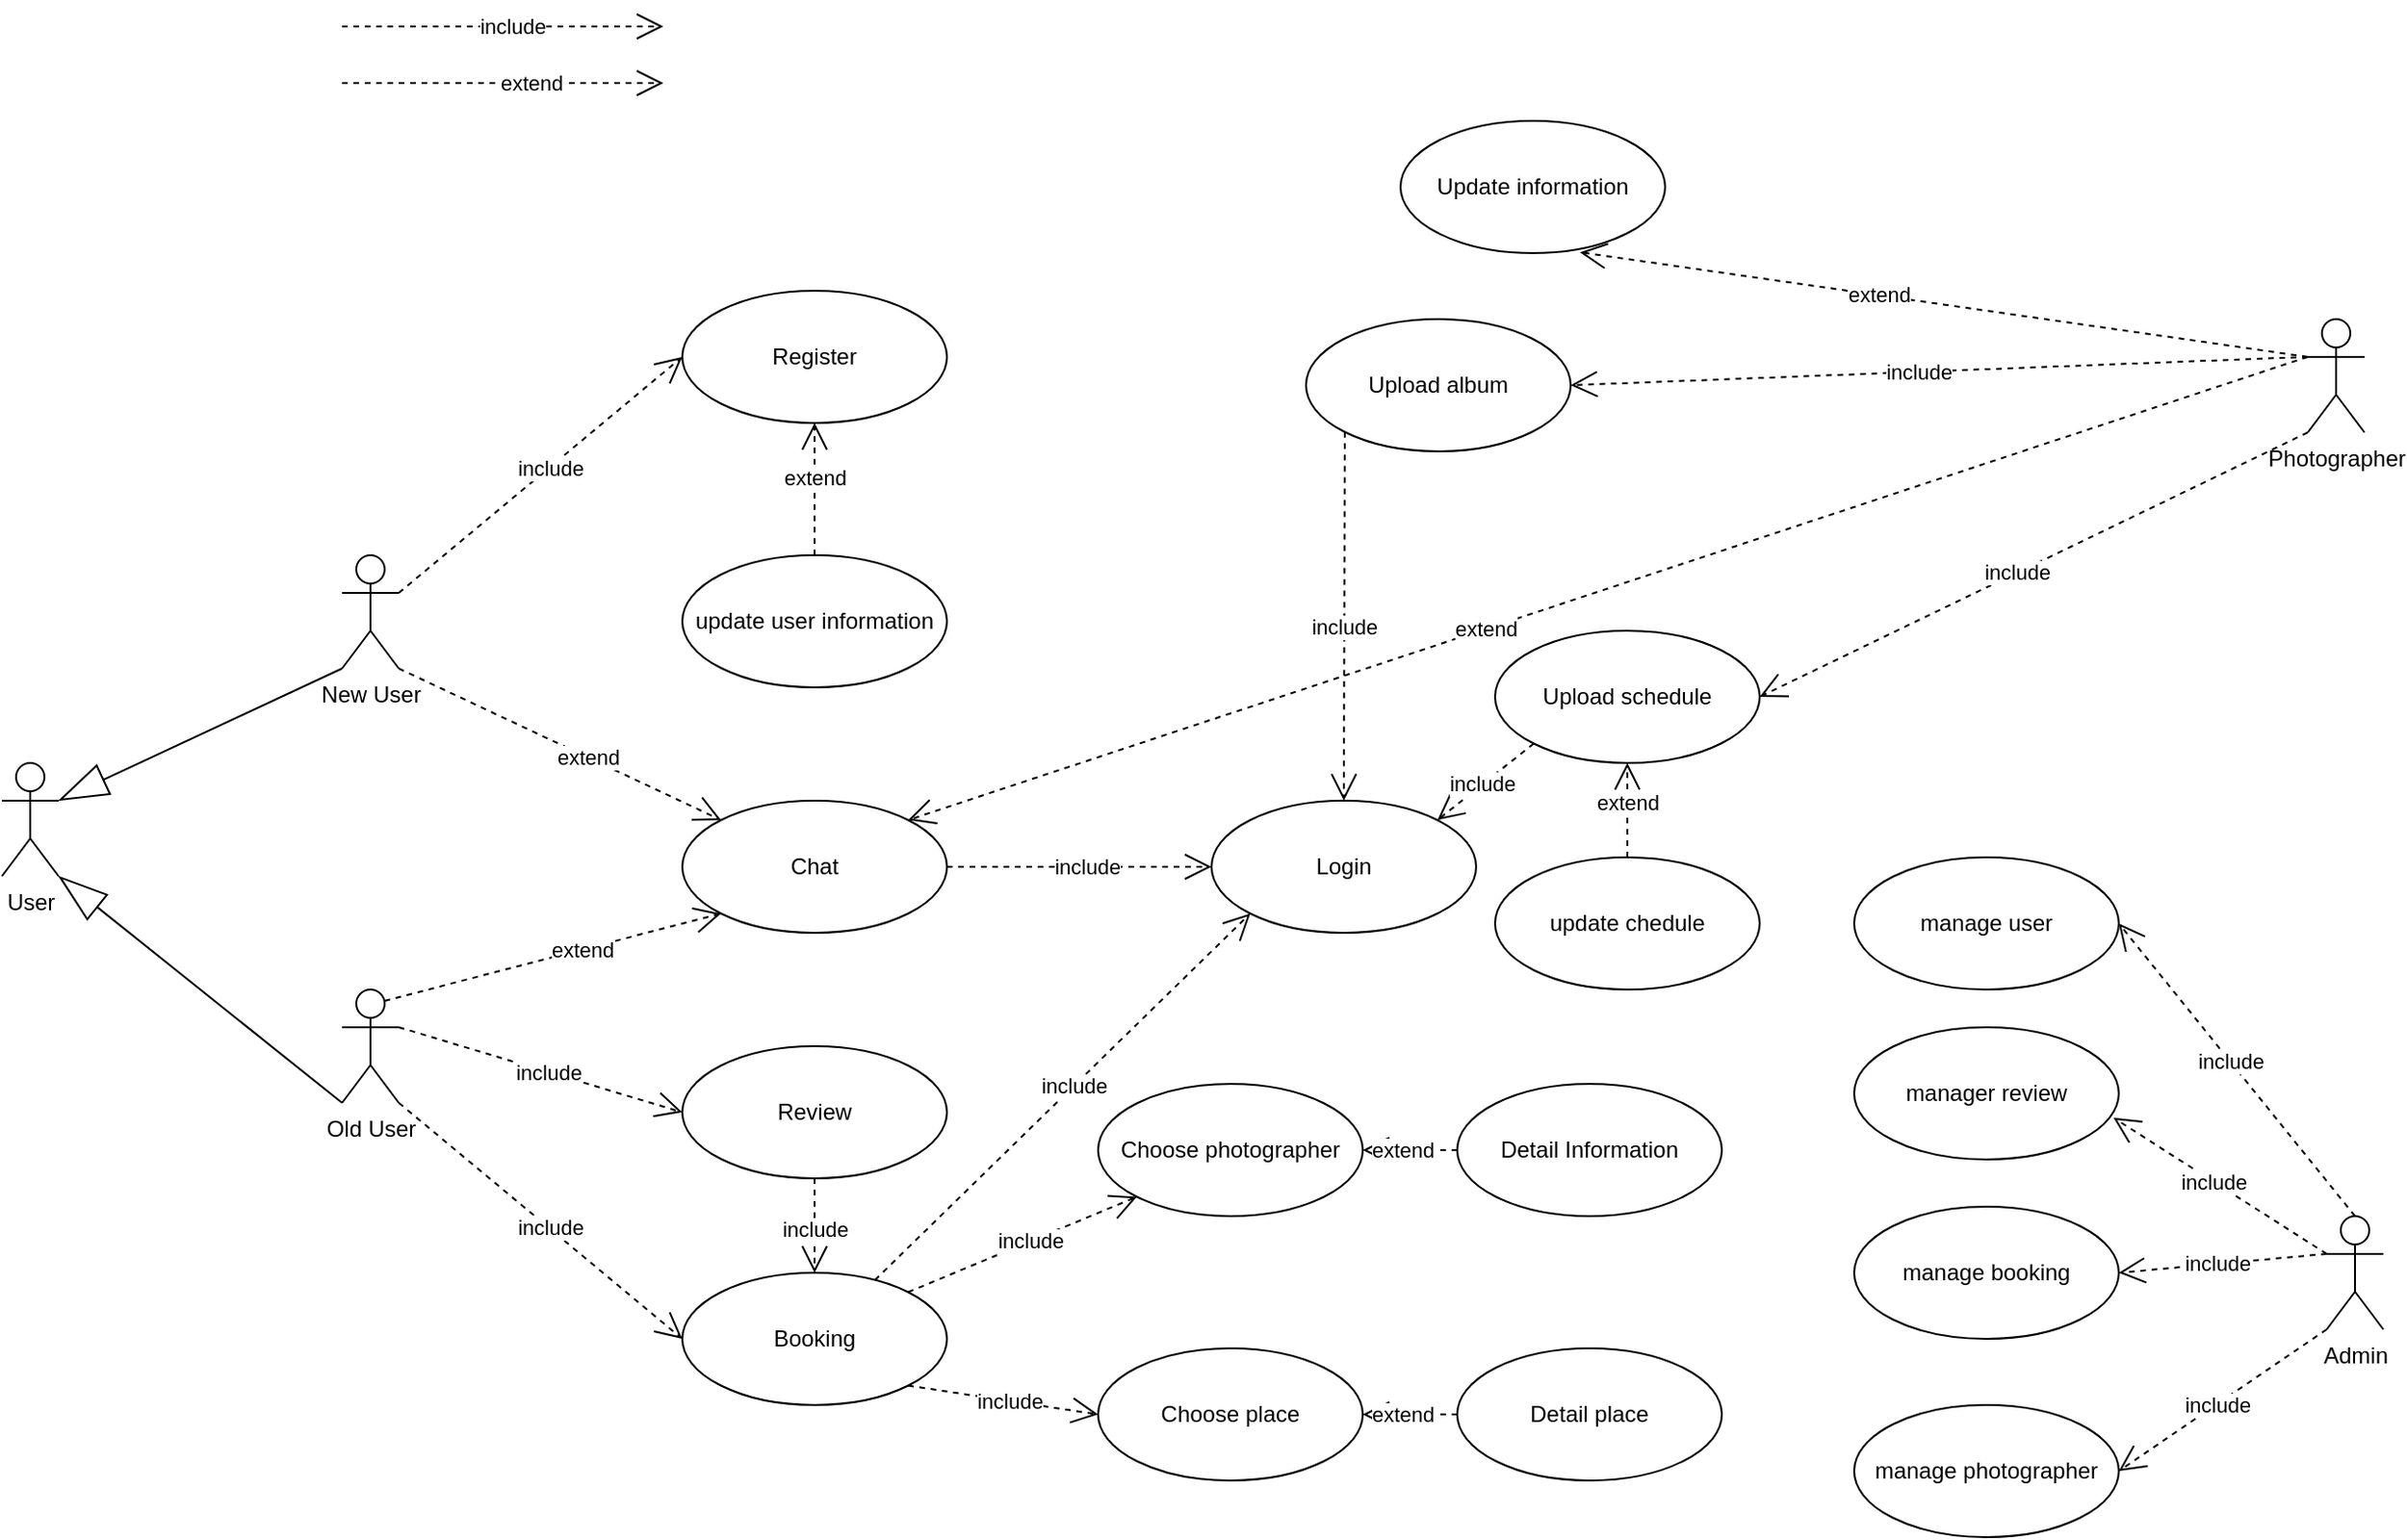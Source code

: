 <mxfile version="13.7.9" type="github">
  <diagram id="EGZNZqLGof7JbSLH0rr6" name="Page-1">
    <mxGraphModel dx="1426" dy="783" grid="1" gridSize="10" guides="1" tooltips="1" connect="1" arrows="1" fold="1" page="1" pageScale="1" pageWidth="1100" pageHeight="1700" math="0" shadow="0">
      <root>
        <mxCell id="0" />
        <mxCell id="1" parent="0" />
        <mxCell id="xwwWXdzjIdcxHAzQ7T1N-3" value="User" style="shape=umlActor;verticalLabelPosition=bottom;verticalAlign=top;html=1;" vertex="1" parent="1">
          <mxGeometry x="90" y="820" width="30" height="60" as="geometry" />
        </mxCell>
        <mxCell id="xwwWXdzjIdcxHAzQ7T1N-4" value="New User" style="shape=umlActor;verticalLabelPosition=bottom;verticalAlign=top;html=1;" vertex="1" parent="1">
          <mxGeometry x="270" y="710" width="30" height="60" as="geometry" />
        </mxCell>
        <mxCell id="xwwWXdzjIdcxHAzQ7T1N-7" value="Old User" style="shape=umlActor;verticalLabelPosition=bottom;verticalAlign=top;html=1;" vertex="1" parent="1">
          <mxGeometry x="270" y="940" width="30" height="60" as="geometry" />
        </mxCell>
        <mxCell id="xwwWXdzjIdcxHAzQ7T1N-8" value="Register" style="ellipse;whiteSpace=wrap;html=1;" vertex="1" parent="1">
          <mxGeometry x="450" y="570" width="140" height="70" as="geometry" />
        </mxCell>
        <mxCell id="xwwWXdzjIdcxHAzQ7T1N-9" value="Chat" style="ellipse;whiteSpace=wrap;html=1;" vertex="1" parent="1">
          <mxGeometry x="450" y="840" width="140" height="70" as="geometry" />
        </mxCell>
        <mxCell id="xwwWXdzjIdcxHAzQ7T1N-10" value="Login" style="ellipse;whiteSpace=wrap;html=1;" vertex="1" parent="1">
          <mxGeometry x="730" y="840" width="140" height="70" as="geometry" />
        </mxCell>
        <mxCell id="xwwWXdzjIdcxHAzQ7T1N-11" value="Booking" style="ellipse;whiteSpace=wrap;html=1;" vertex="1" parent="1">
          <mxGeometry x="450" y="1090" width="140" height="70" as="geometry" />
        </mxCell>
        <mxCell id="xwwWXdzjIdcxHAzQ7T1N-12" value="Choose photographer" style="ellipse;whiteSpace=wrap;html=1;" vertex="1" parent="1">
          <mxGeometry x="670" y="990" width="140" height="70" as="geometry" />
        </mxCell>
        <mxCell id="xwwWXdzjIdcxHAzQ7T1N-13" value="Choose place" style="ellipse;whiteSpace=wrap;html=1;" vertex="1" parent="1">
          <mxGeometry x="670" y="1130" width="140" height="70" as="geometry" />
        </mxCell>
        <mxCell id="xwwWXdzjIdcxHAzQ7T1N-14" value="Review" style="ellipse;whiteSpace=wrap;html=1;" vertex="1" parent="1">
          <mxGeometry x="450" y="970" width="140" height="70" as="geometry" />
        </mxCell>
        <mxCell id="xwwWXdzjIdcxHAzQ7T1N-15" value="Upload album" style="ellipse;whiteSpace=wrap;html=1;" vertex="1" parent="1">
          <mxGeometry x="780" y="585" width="140" height="70" as="geometry" />
        </mxCell>
        <mxCell id="xwwWXdzjIdcxHAzQ7T1N-16" value="Photographer" style="shape=umlActor;verticalLabelPosition=bottom;verticalAlign=top;html=1;" vertex="1" parent="1">
          <mxGeometry x="1310" y="585" width="30" height="60" as="geometry" />
        </mxCell>
        <mxCell id="xwwWXdzjIdcxHAzQ7T1N-17" value="Admin" style="shape=umlActor;verticalLabelPosition=bottom;verticalAlign=top;html=1;" vertex="1" parent="1">
          <mxGeometry x="1320" y="1060" width="30" height="60" as="geometry" />
        </mxCell>
        <mxCell id="xwwWXdzjIdcxHAzQ7T1N-19" value="Upload schedule" style="ellipse;whiteSpace=wrap;html=1;" vertex="1" parent="1">
          <mxGeometry x="880" y="750" width="140" height="70" as="geometry" />
        </mxCell>
        <mxCell id="xwwWXdzjIdcxHAzQ7T1N-22" value="" style="endArrow=blockThin;endFill=0;endSize=24;html=1;exitX=0;exitY=1;exitDx=0;exitDy=0;exitPerimeter=0;entryX=1;entryY=0.333;entryDx=0;entryDy=0;entryPerimeter=0;" edge="1" parent="1" source="xwwWXdzjIdcxHAzQ7T1N-4" target="xwwWXdzjIdcxHAzQ7T1N-3">
          <mxGeometry width="160" relative="1" as="geometry">
            <mxPoint x="230" y="820" as="sourcePoint" />
            <mxPoint x="390" y="820" as="targetPoint" />
          </mxGeometry>
        </mxCell>
        <mxCell id="xwwWXdzjIdcxHAzQ7T1N-23" value="" style="endArrow=blockThin;endFill=0;endSize=24;html=1;exitX=0;exitY=1;exitDx=0;exitDy=0;exitPerimeter=0;entryX=1;entryY=1;entryDx=0;entryDy=0;entryPerimeter=0;" edge="1" parent="1" source="xwwWXdzjIdcxHAzQ7T1N-7" target="xwwWXdzjIdcxHAzQ7T1N-3">
          <mxGeometry width="160" relative="1" as="geometry">
            <mxPoint x="190" y="910" as="sourcePoint" />
            <mxPoint x="40" y="980" as="targetPoint" />
          </mxGeometry>
        </mxCell>
        <mxCell id="xwwWXdzjIdcxHAzQ7T1N-24" value="include" style="endArrow=open;endSize=12;dashed=1;html=1;" edge="1" parent="1">
          <mxGeometry x="0.059" width="160" relative="1" as="geometry">
            <mxPoint x="270" y="430" as="sourcePoint" />
            <mxPoint x="440" y="430" as="targetPoint" />
            <mxPoint as="offset" />
          </mxGeometry>
        </mxCell>
        <mxCell id="xwwWXdzjIdcxHAzQ7T1N-26" value="extend" style="endArrow=open;endSize=12;dashed=1;html=1;" edge="1" parent="1">
          <mxGeometry x="0.176" width="160" relative="1" as="geometry">
            <mxPoint x="270" y="460" as="sourcePoint" />
            <mxPoint x="440" y="460" as="targetPoint" />
            <mxPoint as="offset" />
          </mxGeometry>
        </mxCell>
        <mxCell id="xwwWXdzjIdcxHAzQ7T1N-27" value="include" style="endArrow=open;endSize=12;dashed=1;html=1;exitX=1;exitY=0.333;exitDx=0;exitDy=0;exitPerimeter=0;entryX=0;entryY=0.5;entryDx=0;entryDy=0;" edge="1" parent="1" source="xwwWXdzjIdcxHAzQ7T1N-4" target="xwwWXdzjIdcxHAzQ7T1N-8">
          <mxGeometry x="0.059" width="160" relative="1" as="geometry">
            <mxPoint x="340" y="670" as="sourcePoint" />
            <mxPoint x="510" y="670" as="targetPoint" />
            <mxPoint as="offset" />
          </mxGeometry>
        </mxCell>
        <mxCell id="xwwWXdzjIdcxHAzQ7T1N-28" value="include" style="endArrow=open;endSize=12;dashed=1;html=1;exitX=0;exitY=0.333;exitDx=0;exitDy=0;exitPerimeter=0;entryX=1;entryY=0.5;entryDx=0;entryDy=0;" edge="1" parent="1" source="xwwWXdzjIdcxHAzQ7T1N-16" target="xwwWXdzjIdcxHAzQ7T1N-15">
          <mxGeometry x="0.059" width="160" relative="1" as="geometry">
            <mxPoint x="1040" y="630" as="sourcePoint" />
            <mxPoint x="1210" y="630" as="targetPoint" />
            <mxPoint as="offset" />
          </mxGeometry>
        </mxCell>
        <mxCell id="xwwWXdzjIdcxHAzQ7T1N-29" value="include" style="endArrow=open;endSize=12;dashed=1;html=1;entryX=1;entryY=0.5;entryDx=0;entryDy=0;exitX=0;exitY=1;exitDx=0;exitDy=0;exitPerimeter=0;" edge="1" parent="1" source="xwwWXdzjIdcxHAzQ7T1N-16" target="xwwWXdzjIdcxHAzQ7T1N-19">
          <mxGeometry x="0.059" width="160" relative="1" as="geometry">
            <mxPoint x="1130" y="670" as="sourcePoint" />
            <mxPoint x="1260" y="550" as="targetPoint" />
            <mxPoint as="offset" />
          </mxGeometry>
        </mxCell>
        <mxCell id="xwwWXdzjIdcxHAzQ7T1N-30" value="Update information" style="ellipse;whiteSpace=wrap;html=1;" vertex="1" parent="1">
          <mxGeometry x="830" y="480" width="140" height="70" as="geometry" />
        </mxCell>
        <mxCell id="xwwWXdzjIdcxHAzQ7T1N-31" value="extend" style="endArrow=open;endSize=12;dashed=1;html=1;exitX=0;exitY=0.333;exitDx=0;exitDy=0;exitPerimeter=0;entryX=0.678;entryY=0.994;entryDx=0;entryDy=0;entryPerimeter=0;" edge="1" parent="1" source="xwwWXdzjIdcxHAzQ7T1N-16" target="xwwWXdzjIdcxHAzQ7T1N-30">
          <mxGeometry x="0.176" width="160" relative="1" as="geometry">
            <mxPoint x="1110" y="560" as="sourcePoint" />
            <mxPoint x="1280" y="560" as="targetPoint" />
            <mxPoint as="offset" />
          </mxGeometry>
        </mxCell>
        <mxCell id="xwwWXdzjIdcxHAzQ7T1N-32" value="extend" style="endArrow=open;endSize=12;dashed=1;html=1;exitX=0.75;exitY=0.1;exitDx=0;exitDy=0;exitPerimeter=0;entryX=0;entryY=1;entryDx=0;entryDy=0;" edge="1" parent="1" source="xwwWXdzjIdcxHAzQ7T1N-7" target="xwwWXdzjIdcxHAzQ7T1N-9">
          <mxGeometry x="0.176" width="160" relative="1" as="geometry">
            <mxPoint x="360" y="910" as="sourcePoint" />
            <mxPoint x="530" y="910" as="targetPoint" />
            <mxPoint as="offset" />
          </mxGeometry>
        </mxCell>
        <mxCell id="xwwWXdzjIdcxHAzQ7T1N-33" value="include" style="endArrow=open;endSize=12;dashed=1;html=1;exitX=1;exitY=0.333;exitDx=0;exitDy=0;exitPerimeter=0;entryX=0;entryY=0.5;entryDx=0;entryDy=0;" edge="1" parent="1" source="xwwWXdzjIdcxHAzQ7T1N-7" target="xwwWXdzjIdcxHAzQ7T1N-14">
          <mxGeometry x="0.059" width="160" relative="1" as="geometry">
            <mxPoint x="410" y="980" as="sourcePoint" />
            <mxPoint x="580" y="980" as="targetPoint" />
            <mxPoint as="offset" />
          </mxGeometry>
        </mxCell>
        <mxCell id="xwwWXdzjIdcxHAzQ7T1N-34" value="include" style="endArrow=open;endSize=12;dashed=1;html=1;exitX=1;exitY=1;exitDx=0;exitDy=0;exitPerimeter=0;entryX=0;entryY=0.5;entryDx=0;entryDy=0;" edge="1" parent="1" source="xwwWXdzjIdcxHAzQ7T1N-7" target="xwwWXdzjIdcxHAzQ7T1N-11">
          <mxGeometry x="0.059" width="160" relative="1" as="geometry">
            <mxPoint x="370" y="1070" as="sourcePoint" />
            <mxPoint x="540" y="1070" as="targetPoint" />
            <mxPoint as="offset" />
          </mxGeometry>
        </mxCell>
        <mxCell id="xwwWXdzjIdcxHAzQ7T1N-35" value="extend" style="endArrow=open;endSize=12;dashed=1;html=1;entryX=1;entryY=0;entryDx=0;entryDy=0;exitX=0;exitY=0.333;exitDx=0;exitDy=0;exitPerimeter=0;" edge="1" parent="1" source="xwwWXdzjIdcxHAzQ7T1N-16" target="xwwWXdzjIdcxHAzQ7T1N-9">
          <mxGeometry x="0.176" width="160" relative="1" as="geometry">
            <mxPoint x="1120" y="670" as="sourcePoint" />
            <mxPoint x="790" y="760" as="targetPoint" />
            <mxPoint as="offset" />
          </mxGeometry>
        </mxCell>
        <mxCell id="xwwWXdzjIdcxHAzQ7T1N-36" value="extend" style="endArrow=open;endSize=12;dashed=1;html=1;exitX=1;exitY=1;exitDx=0;exitDy=0;exitPerimeter=0;entryX=0;entryY=0;entryDx=0;entryDy=0;" edge="1" parent="1" source="xwwWXdzjIdcxHAzQ7T1N-4" target="xwwWXdzjIdcxHAzQ7T1N-9">
          <mxGeometry x="0.176" width="160" relative="1" as="geometry">
            <mxPoint x="470" y="730" as="sourcePoint" />
            <mxPoint x="640" y="730" as="targetPoint" />
            <mxPoint as="offset" />
          </mxGeometry>
        </mxCell>
        <mxCell id="xwwWXdzjIdcxHAzQ7T1N-37" value="include" style="endArrow=open;endSize=12;dashed=1;html=1;exitX=0.5;exitY=1;exitDx=0;exitDy=0;entryX=0.5;entryY=0;entryDx=0;entryDy=0;" edge="1" parent="1" source="xwwWXdzjIdcxHAzQ7T1N-14" target="xwwWXdzjIdcxHAzQ7T1N-11">
          <mxGeometry x="0.059" width="160" relative="1" as="geometry">
            <mxPoint x="580" y="1060" as="sourcePoint" />
            <mxPoint x="750" y="1060" as="targetPoint" />
            <mxPoint as="offset" />
          </mxGeometry>
        </mxCell>
        <mxCell id="xwwWXdzjIdcxHAzQ7T1N-38" value="include" style="endArrow=open;endSize=12;dashed=1;html=1;exitX=1;exitY=0;exitDx=0;exitDy=0;entryX=0;entryY=1;entryDx=0;entryDy=0;" edge="1" parent="1" source="xwwWXdzjIdcxHAzQ7T1N-11" target="xwwWXdzjIdcxHAzQ7T1N-12">
          <mxGeometry x="0.059" width="160" relative="1" as="geometry">
            <mxPoint x="630" y="930" as="sourcePoint" />
            <mxPoint x="800" y="930" as="targetPoint" />
            <mxPoint as="offset" />
          </mxGeometry>
        </mxCell>
        <mxCell id="xwwWXdzjIdcxHAzQ7T1N-39" value="include" style="endArrow=open;endSize=12;dashed=1;html=1;exitX=1;exitY=1;exitDx=0;exitDy=0;entryX=0;entryY=0.5;entryDx=0;entryDy=0;" edge="1" parent="1" source="xwwWXdzjIdcxHAzQ7T1N-11" target="xwwWXdzjIdcxHAzQ7T1N-13">
          <mxGeometry x="0.059" width="160" relative="1" as="geometry">
            <mxPoint x="580" y="940" as="sourcePoint" />
            <mxPoint x="750" y="940" as="targetPoint" />
            <mxPoint as="offset" />
          </mxGeometry>
        </mxCell>
        <mxCell id="xwwWXdzjIdcxHAzQ7T1N-40" value="include" style="endArrow=open;endSize=12;dashed=1;html=1;entryX=0;entryY=1;entryDx=0;entryDy=0;" edge="1" parent="1" source="xwwWXdzjIdcxHAzQ7T1N-11" target="xwwWXdzjIdcxHAzQ7T1N-10">
          <mxGeometry x="0.059" width="160" relative="1" as="geometry">
            <mxPoint x="670" y="900" as="sourcePoint" />
            <mxPoint x="840" y="900" as="targetPoint" />
            <mxPoint as="offset" />
          </mxGeometry>
        </mxCell>
        <mxCell id="xwwWXdzjIdcxHAzQ7T1N-41" value="include" style="endArrow=open;endSize=12;dashed=1;html=1;exitX=1;exitY=0.5;exitDx=0;exitDy=0;entryX=0;entryY=0.5;entryDx=0;entryDy=0;" edge="1" parent="1" source="xwwWXdzjIdcxHAzQ7T1N-9" target="xwwWXdzjIdcxHAzQ7T1N-10">
          <mxGeometry x="0.059" width="160" relative="1" as="geometry">
            <mxPoint x="600" y="730" as="sourcePoint" />
            <mxPoint x="770" y="730" as="targetPoint" />
            <mxPoint as="offset" />
          </mxGeometry>
        </mxCell>
        <mxCell id="xwwWXdzjIdcxHAzQ7T1N-42" value="Detail place" style="ellipse;whiteSpace=wrap;html=1;" vertex="1" parent="1">
          <mxGeometry x="860" y="1130" width="140" height="70" as="geometry" />
        </mxCell>
        <mxCell id="xwwWXdzjIdcxHAzQ7T1N-43" value="Detail Information" style="ellipse;whiteSpace=wrap;html=1;" vertex="1" parent="1">
          <mxGeometry x="860" y="990" width="140" height="70" as="geometry" />
        </mxCell>
        <mxCell id="xwwWXdzjIdcxHAzQ7T1N-44" value="extend" style="endArrow=open;endSize=12;dashed=1;html=1;exitX=0;exitY=0.5;exitDx=0;exitDy=0;entryX=1;entryY=0.5;entryDx=0;entryDy=0;" edge="1" parent="1" source="xwwWXdzjIdcxHAzQ7T1N-42" target="xwwWXdzjIdcxHAzQ7T1N-13">
          <mxGeometry x="0.176" width="160" relative="1" as="geometry">
            <mxPoint x="1060" y="1080" as="sourcePoint" />
            <mxPoint x="1230" y="1080" as="targetPoint" />
            <mxPoint as="offset" />
          </mxGeometry>
        </mxCell>
        <mxCell id="xwwWXdzjIdcxHAzQ7T1N-45" value="extend" style="endArrow=open;endSize=12;dashed=1;html=1;exitX=0;exitY=0.5;exitDx=0;exitDy=0;entryX=1;entryY=0.5;entryDx=0;entryDy=0;" edge="1" parent="1" source="xwwWXdzjIdcxHAzQ7T1N-43" target="xwwWXdzjIdcxHAzQ7T1N-12">
          <mxGeometry x="0.176" width="160" relative="1" as="geometry">
            <mxPoint x="820" y="960" as="sourcePoint" />
            <mxPoint x="990" y="960" as="targetPoint" />
            <mxPoint as="offset" />
          </mxGeometry>
        </mxCell>
        <mxCell id="xwwWXdzjIdcxHAzQ7T1N-46" value="include" style="endArrow=open;endSize=12;dashed=1;html=1;exitX=0;exitY=1;exitDx=0;exitDy=0;entryX=1;entryY=0;entryDx=0;entryDy=0;" edge="1" parent="1" source="xwwWXdzjIdcxHAzQ7T1N-19" target="xwwWXdzjIdcxHAzQ7T1N-10">
          <mxGeometry x="0.059" width="160" relative="1" as="geometry">
            <mxPoint x="730" y="710" as="sourcePoint" />
            <mxPoint x="900" y="710" as="targetPoint" />
            <mxPoint as="offset" />
          </mxGeometry>
        </mxCell>
        <mxCell id="xwwWXdzjIdcxHAzQ7T1N-47" value="include" style="endArrow=open;endSize=12;dashed=1;html=1;exitX=0;exitY=1;exitDx=0;exitDy=0;entryX=0.5;entryY=0;entryDx=0;entryDy=0;" edge="1" parent="1" source="xwwWXdzjIdcxHAzQ7T1N-15" target="xwwWXdzjIdcxHAzQ7T1N-10">
          <mxGeometry x="0.059" width="160" relative="1" as="geometry">
            <mxPoint x="770" y="660" as="sourcePoint" />
            <mxPoint x="940" y="660" as="targetPoint" />
            <mxPoint as="offset" />
          </mxGeometry>
        </mxCell>
        <mxCell id="xwwWXdzjIdcxHAzQ7T1N-48" value="update user information" style="ellipse;whiteSpace=wrap;html=1;" vertex="1" parent="1">
          <mxGeometry x="450" y="710" width="140" height="70" as="geometry" />
        </mxCell>
        <mxCell id="xwwWXdzjIdcxHAzQ7T1N-49" value="extend" style="endArrow=open;endSize=12;dashed=1;html=1;exitX=0.5;exitY=0;exitDx=0;exitDy=0;entryX=0.5;entryY=1;entryDx=0;entryDy=0;" edge="1" parent="1" source="xwwWXdzjIdcxHAzQ7T1N-48" target="xwwWXdzjIdcxHAzQ7T1N-8">
          <mxGeometry x="0.176" width="160" relative="1" as="geometry">
            <mxPoint x="520" y="650" as="sourcePoint" />
            <mxPoint x="690" y="650" as="targetPoint" />
            <mxPoint as="offset" />
          </mxGeometry>
        </mxCell>
        <mxCell id="xwwWXdzjIdcxHAzQ7T1N-51" value="update chedule" style="ellipse;whiteSpace=wrap;html=1;" vertex="1" parent="1">
          <mxGeometry x="880" y="870" width="140" height="70" as="geometry" />
        </mxCell>
        <mxCell id="xwwWXdzjIdcxHAzQ7T1N-52" value="extend" style="endArrow=open;endSize=12;dashed=1;html=1;entryX=0.5;entryY=1;entryDx=0;entryDy=0;exitX=0.5;exitY=0;exitDx=0;exitDy=0;" edge="1" parent="1" source="xwwWXdzjIdcxHAzQ7T1N-51" target="xwwWXdzjIdcxHAzQ7T1N-19">
          <mxGeometry x="0.176" width="160" relative="1" as="geometry">
            <mxPoint x="1190" y="800" as="sourcePoint" />
            <mxPoint x="1360" y="800" as="targetPoint" />
            <mxPoint as="offset" />
          </mxGeometry>
        </mxCell>
        <mxCell id="xwwWXdzjIdcxHAzQ7T1N-53" value="manage user" style="ellipse;whiteSpace=wrap;html=1;" vertex="1" parent="1">
          <mxGeometry x="1070" y="870" width="140" height="70" as="geometry" />
        </mxCell>
        <mxCell id="xwwWXdzjIdcxHAzQ7T1N-54" value="manager review" style="ellipse;whiteSpace=wrap;html=1;" vertex="1" parent="1">
          <mxGeometry x="1070" y="960" width="140" height="70" as="geometry" />
        </mxCell>
        <mxCell id="xwwWXdzjIdcxHAzQ7T1N-55" value="manage booking" style="ellipse;whiteSpace=wrap;html=1;" vertex="1" parent="1">
          <mxGeometry x="1070" y="1055" width="140" height="70" as="geometry" />
        </mxCell>
        <mxCell id="xwwWXdzjIdcxHAzQ7T1N-56" value="manage photographer" style="ellipse;whiteSpace=wrap;html=1;" vertex="1" parent="1">
          <mxGeometry x="1070" y="1160" width="140" height="70" as="geometry" />
        </mxCell>
        <mxCell id="xwwWXdzjIdcxHAzQ7T1N-57" value="include" style="endArrow=open;endSize=12;dashed=1;html=1;exitX=0.5;exitY=0;exitDx=0;exitDy=0;exitPerimeter=0;entryX=1;entryY=0.5;entryDx=0;entryDy=0;" edge="1" parent="1" source="xwwWXdzjIdcxHAzQ7T1N-17" target="xwwWXdzjIdcxHAzQ7T1N-53">
          <mxGeometry x="0.059" width="160" relative="1" as="geometry">
            <mxPoint x="1260" y="990" as="sourcePoint" />
            <mxPoint x="1430" y="990" as="targetPoint" />
            <mxPoint as="offset" />
          </mxGeometry>
        </mxCell>
        <mxCell id="xwwWXdzjIdcxHAzQ7T1N-58" value="include" style="endArrow=open;endSize=12;dashed=1;html=1;exitX=0;exitY=0.333;exitDx=0;exitDy=0;exitPerimeter=0;entryX=0.98;entryY=0.684;entryDx=0;entryDy=0;entryPerimeter=0;" edge="1" parent="1" source="xwwWXdzjIdcxHAzQ7T1N-17" target="xwwWXdzjIdcxHAzQ7T1N-54">
          <mxGeometry x="0.059" width="160" relative="1" as="geometry">
            <mxPoint x="1250" y="1030" as="sourcePoint" />
            <mxPoint x="1420" y="1030" as="targetPoint" />
            <mxPoint as="offset" />
          </mxGeometry>
        </mxCell>
        <mxCell id="xwwWXdzjIdcxHAzQ7T1N-59" value="include" style="endArrow=open;endSize=12;dashed=1;html=1;exitX=0;exitY=0.333;exitDx=0;exitDy=0;exitPerimeter=0;entryX=1;entryY=0.5;entryDx=0;entryDy=0;" edge="1" parent="1" source="xwwWXdzjIdcxHAzQ7T1N-17" target="xwwWXdzjIdcxHAzQ7T1N-55">
          <mxGeometry x="0.059" width="160" relative="1" as="geometry">
            <mxPoint x="1270" y="1130" as="sourcePoint" />
            <mxPoint x="1440" y="1130" as="targetPoint" />
            <mxPoint as="offset" />
          </mxGeometry>
        </mxCell>
        <mxCell id="xwwWXdzjIdcxHAzQ7T1N-60" value="include" style="endArrow=open;endSize=12;dashed=1;html=1;exitX=0;exitY=1;exitDx=0;exitDy=0;exitPerimeter=0;entryX=1;entryY=0.5;entryDx=0;entryDy=0;" edge="1" parent="1" source="xwwWXdzjIdcxHAzQ7T1N-17" target="xwwWXdzjIdcxHAzQ7T1N-56">
          <mxGeometry x="0.059" width="160" relative="1" as="geometry">
            <mxPoint x="1250" y="1160" as="sourcePoint" />
            <mxPoint x="1420" y="1160" as="targetPoint" />
            <mxPoint as="offset" />
          </mxGeometry>
        </mxCell>
      </root>
    </mxGraphModel>
  </diagram>
</mxfile>
